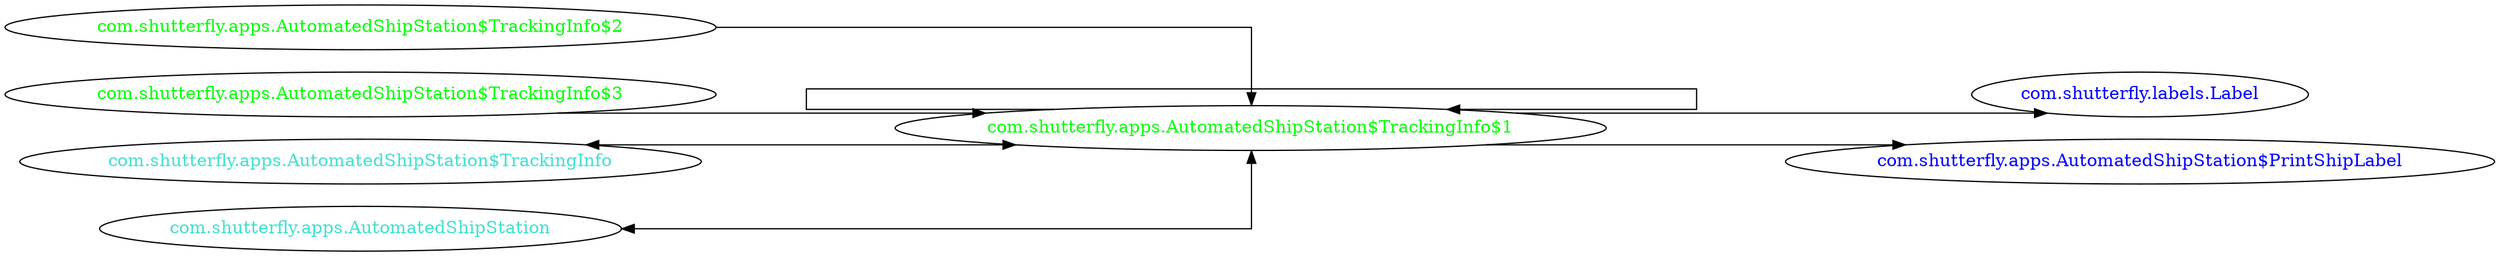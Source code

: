 digraph dependencyGraph {
 concentrate=true;
 ranksep="2.0";
 rankdir="LR"; 
 splines="ortho";
"com.shutterfly.apps.AutomatedShipStation$TrackingInfo$1" [fontcolor="red"];
"com.shutterfly.labels.Label" [ fontcolor="blue" ];
"com.shutterfly.apps.AutomatedShipStation$TrackingInfo$1"->"com.shutterfly.labels.Label";
"com.shutterfly.apps.AutomatedShipStation$PrintShipLabel" [ fontcolor="blue" ];
"com.shutterfly.apps.AutomatedShipStation$TrackingInfo$1"->"com.shutterfly.apps.AutomatedShipStation$PrintShipLabel";
"com.shutterfly.apps.AutomatedShipStation$TrackingInfo$1" [ fontcolor="green" ];
"com.shutterfly.apps.AutomatedShipStation$TrackingInfo$1"->"com.shutterfly.apps.AutomatedShipStation$TrackingInfo$1";
"com.shutterfly.apps.AutomatedShipStation$TrackingInfo$2" [ fontcolor="green" ];
"com.shutterfly.apps.AutomatedShipStation$TrackingInfo$2"->"com.shutterfly.apps.AutomatedShipStation$TrackingInfo$1";
"com.shutterfly.apps.AutomatedShipStation$TrackingInfo$3" [ fontcolor="green" ];
"com.shutterfly.apps.AutomatedShipStation$TrackingInfo$3"->"com.shutterfly.apps.AutomatedShipStation$TrackingInfo$1";
"com.shutterfly.apps.AutomatedShipStation$TrackingInfo" [ fontcolor="turquoise" ];
"com.shutterfly.apps.AutomatedShipStation$TrackingInfo"->"com.shutterfly.apps.AutomatedShipStation$TrackingInfo$1" [dir=both];
"com.shutterfly.apps.AutomatedShipStation" [ fontcolor="turquoise" ];
"com.shutterfly.apps.AutomatedShipStation"->"com.shutterfly.apps.AutomatedShipStation$TrackingInfo$1" [dir=both];
}